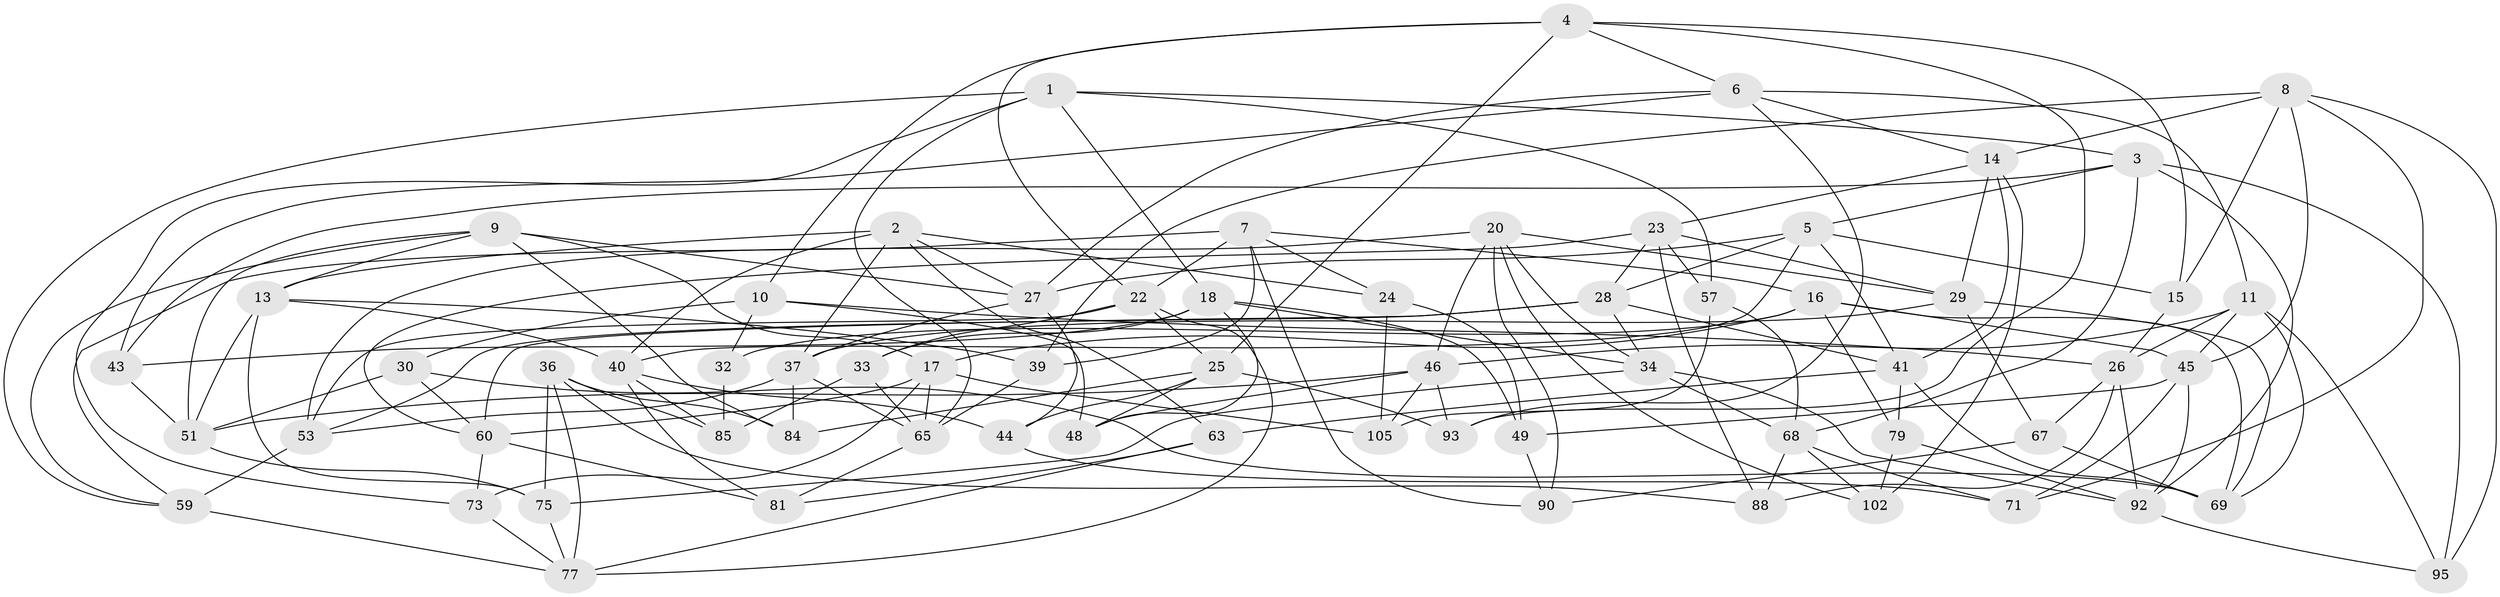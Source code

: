 // Generated by graph-tools (version 1.1) at 2025/52/02/27/25 19:52:30]
// undirected, 66 vertices, 170 edges
graph export_dot {
graph [start="1"]
  node [color=gray90,style=filled];
  1 [super="+98"];
  2 [super="+106"];
  3 [super="+66"];
  4 [super="+19"];
  5 [super="+58"];
  6 [super="+62"];
  7 [super="+55"];
  8 [super="+80"];
  9 [super="+54"];
  10 [super="+87"];
  11 [super="+12"];
  13 [super="+21"];
  14 [super="+38"];
  15;
  16 [super="+89"];
  17 [super="+35"];
  18 [super="+104"];
  20 [super="+31"];
  22 [super="+101"];
  23 [super="+78"];
  24;
  25 [super="+82"];
  26 [super="+47"];
  27 [super="+107"];
  28 [super="+61"];
  29 [super="+76"];
  30;
  32;
  33;
  34 [super="+50"];
  36 [super="+64"];
  37 [super="+52"];
  39;
  40 [super="+42"];
  41 [super="+103"];
  43;
  44;
  45 [super="+72"];
  46 [super="+96"];
  48;
  49;
  51 [super="+56"];
  53 [super="+86"];
  57;
  59 [super="+94"];
  60 [super="+91"];
  63;
  65 [super="+70"];
  67;
  68 [super="+74"];
  69 [super="+97"];
  71;
  73;
  75 [super="+100"];
  77 [super="+83"];
  79;
  81;
  84;
  85;
  88;
  90;
  92 [super="+99"];
  93;
  95;
  102;
  105;
  1 -- 57;
  1 -- 3;
  1 -- 73;
  1 -- 59;
  1 -- 18;
  1 -- 65;
  2 -- 37;
  2 -- 13;
  2 -- 63;
  2 -- 24;
  2 -- 40;
  2 -- 27;
  3 -- 95;
  3 -- 43;
  3 -- 92;
  3 -- 68;
  3 -- 5;
  4 -- 93;
  4 -- 22;
  4 -- 10;
  4 -- 25;
  4 -- 6;
  4 -- 15;
  5 -- 28;
  5 -- 27;
  5 -- 15;
  5 -- 40;
  5 -- 41;
  6 -- 11;
  6 -- 43;
  6 -- 93;
  6 -- 14;
  6 -- 27;
  7 -- 24;
  7 -- 59;
  7 -- 22;
  7 -- 16;
  7 -- 90;
  7 -- 39;
  8 -- 15;
  8 -- 95;
  8 -- 39;
  8 -- 45;
  8 -- 71;
  8 -- 14;
  9 -- 27;
  9 -- 51;
  9 -- 13;
  9 -- 17;
  9 -- 59;
  9 -- 84;
  10 -- 32 [weight=2];
  10 -- 26;
  10 -- 48;
  10 -- 30;
  11 -- 45;
  11 -- 95;
  11 -- 26;
  11 -- 46;
  11 -- 69;
  13 -- 39;
  13 -- 40;
  13 -- 75;
  13 -- 51;
  14 -- 29;
  14 -- 23;
  14 -- 102;
  14 -- 41;
  15 -- 26;
  16 -- 79;
  16 -- 32;
  16 -- 17;
  16 -- 69;
  16 -- 45;
  17 -- 65;
  17 -- 105;
  17 -- 73;
  17 -- 60;
  18 -- 43;
  18 -- 49;
  18 -- 48;
  18 -- 33;
  18 -- 34;
  20 -- 102;
  20 -- 34;
  20 -- 90;
  20 -- 53;
  20 -- 29;
  20 -- 46;
  22 -- 25;
  22 -- 77;
  22 -- 33;
  22 -- 53;
  23 -- 29;
  23 -- 28;
  23 -- 88;
  23 -- 57;
  23 -- 60;
  24 -- 49;
  24 -- 105;
  25 -- 48;
  25 -- 44;
  25 -- 93;
  25 -- 84;
  26 -- 92;
  26 -- 88;
  26 -- 67;
  27 -- 44;
  27 -- 37;
  28 -- 41;
  28 -- 34;
  28 -- 60;
  28 -- 53;
  29 -- 67;
  29 -- 37;
  29 -- 69;
  30 -- 69;
  30 -- 60;
  30 -- 51;
  32 -- 85;
  33 -- 85;
  33 -- 65;
  34 -- 75;
  34 -- 68;
  34 -- 92;
  36 -- 75 [weight=2];
  36 -- 88;
  36 -- 77;
  36 -- 85;
  36 -- 84;
  37 -- 53;
  37 -- 65;
  37 -- 84;
  39 -- 65;
  40 -- 44;
  40 -- 81;
  40 -- 85;
  41 -- 79;
  41 -- 69;
  41 -- 63;
  43 -- 51;
  44 -- 71;
  45 -- 71;
  45 -- 49;
  45 -- 92;
  46 -- 105;
  46 -- 93;
  46 -- 48;
  46 -- 51;
  49 -- 90;
  51 -- 75;
  53 -- 59 [weight=2];
  57 -- 105;
  57 -- 68;
  59 -- 77;
  60 -- 81;
  60 -- 73;
  63 -- 81;
  63 -- 77;
  65 -- 81;
  67 -- 90;
  67 -- 69;
  68 -- 71;
  68 -- 88;
  68 -- 102;
  73 -- 77;
  75 -- 77;
  79 -- 102;
  79 -- 92;
  92 -- 95;
}
